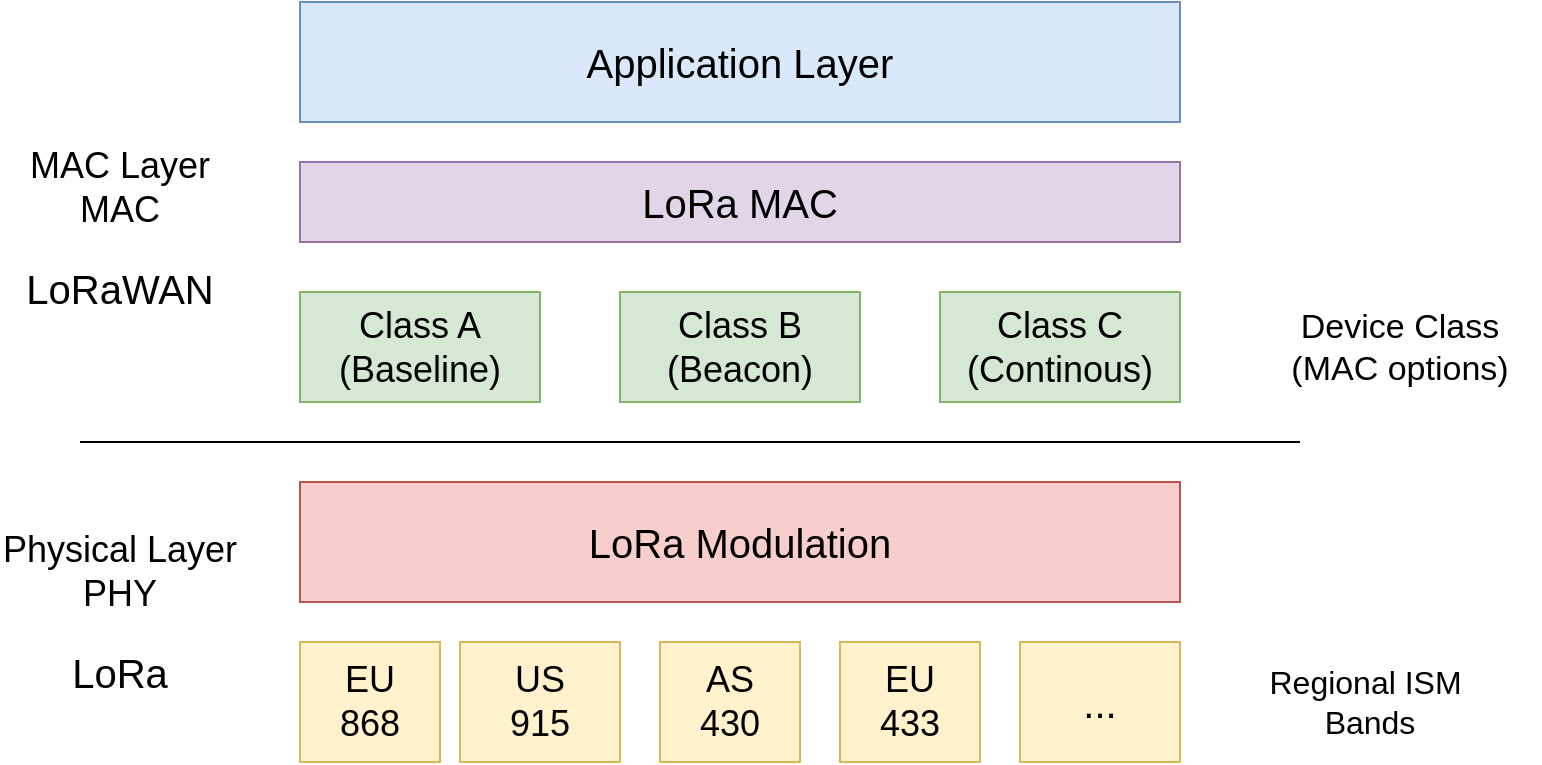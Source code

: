 <mxfile version="20.8.14" type="device"><diagram name="Page-1" id="bLJZ9ZpUIgCMgHYq2wru"><mxGraphModel dx="1274" dy="702" grid="1" gridSize="10" guides="1" tooltips="1" connect="1" arrows="1" fold="1" page="1" pageScale="1" pageWidth="1654" pageHeight="1169" math="0" shadow="0"><root><mxCell id="0"/><mxCell id="1" parent="0"/><mxCell id="auBa7GIM0ZFLDigBEHO2-1" value="&lt;font style=&quot;font-size: 20px;&quot;&gt;Application Layer&lt;/font&gt;" style="rounded=0;whiteSpace=wrap;html=1;fillColor=#dae8fc;strokeColor=#6c8ebf;" vertex="1" parent="1"><mxGeometry x="200" y="280" width="440" height="60" as="geometry"/></mxCell><mxCell id="auBa7GIM0ZFLDigBEHO2-2" value="&lt;font style=&quot;font-size: 20px;&quot;&gt;LoRa MAC &lt;/font&gt;" style="rounded=0;whiteSpace=wrap;html=1;fillColor=#e1d5e7;strokeColor=#9673a6;" vertex="1" parent="1"><mxGeometry x="200" y="360" width="440" height="40" as="geometry"/></mxCell><mxCell id="auBa7GIM0ZFLDigBEHO2-3" value="&lt;div style=&quot;font-size: 18px;&quot;&gt;&lt;font style=&quot;font-size: 18px;&quot;&gt;Class A&lt;/font&gt;&lt;/div&gt;&lt;div style=&quot;font-size: 18px;&quot;&gt;&lt;font style=&quot;font-size: 18px;&quot;&gt;(Baseline)&lt;br&gt;&lt;/font&gt;&lt;/div&gt;" style="rounded=0;whiteSpace=wrap;html=1;fillColor=#d5e8d4;strokeColor=#82b366;" vertex="1" parent="1"><mxGeometry x="200" y="425" width="120" height="55" as="geometry"/></mxCell><mxCell id="auBa7GIM0ZFLDigBEHO2-4" value="&lt;div style=&quot;font-size: 18px;&quot;&gt;&lt;font style=&quot;font-size: 18px;&quot;&gt;Class B&lt;/font&gt;&lt;/div&gt;&lt;div style=&quot;font-size: 18px;&quot;&gt;&lt;font style=&quot;font-size: 18px;&quot;&gt;(Beacon)&lt;br&gt;&lt;/font&gt;&lt;/div&gt;" style="rounded=0;whiteSpace=wrap;html=1;fillColor=#d5e8d4;strokeColor=#82b366;" vertex="1" parent="1"><mxGeometry x="360" y="425" width="120" height="55" as="geometry"/></mxCell><mxCell id="auBa7GIM0ZFLDigBEHO2-5" value="&lt;div style=&quot;font-size: 18px;&quot;&gt;&lt;font style=&quot;font-size: 18px;&quot;&gt;Class C&lt;/font&gt;&lt;/div&gt;&lt;div style=&quot;font-size: 18px;&quot;&gt;&lt;font style=&quot;font-size: 18px;&quot;&gt;(Continous)&lt;br&gt;&lt;/font&gt;&lt;/div&gt;" style="rounded=0;whiteSpace=wrap;html=1;fillColor=#d5e8d4;strokeColor=#82b366;" vertex="1" parent="1"><mxGeometry x="520" y="425" width="120" height="55" as="geometry"/></mxCell><mxCell id="auBa7GIM0ZFLDigBEHO2-6" value="&lt;font style=&quot;font-size: 20px;&quot;&gt;LoRa Modulation&lt;/font&gt;" style="rounded=0;whiteSpace=wrap;html=1;fillColor=#f8cecc;strokeColor=#b85450;" vertex="1" parent="1"><mxGeometry x="200" y="520" width="440" height="60" as="geometry"/></mxCell><mxCell id="auBa7GIM0ZFLDigBEHO2-7" value="" style="endArrow=none;html=1;rounded=0;" edge="1" parent="1"><mxGeometry width="50" height="50" relative="1" as="geometry"><mxPoint x="90" y="500" as="sourcePoint"/><mxPoint x="700" y="500" as="targetPoint"/></mxGeometry></mxCell><mxCell id="auBa7GIM0ZFLDigBEHO2-8" value="&lt;div style=&quot;font-size: 18px;&quot;&gt;&lt;font style=&quot;font-size: 18px;&quot;&gt;EU&lt;/font&gt;&lt;/div&gt;&lt;div style=&quot;font-size: 18px;&quot;&gt;&lt;font style=&quot;font-size: 18px;&quot;&gt;868&lt;br&gt;&lt;/font&gt;&lt;/div&gt;" style="rounded=0;whiteSpace=wrap;html=1;fillColor=#fff2cc;strokeColor=#d6b656;" vertex="1" parent="1"><mxGeometry x="200" y="600" width="70" height="60" as="geometry"/></mxCell><mxCell id="auBa7GIM0ZFLDigBEHO2-9" value="&lt;div style=&quot;font-size: 18px;&quot;&gt;&lt;font style=&quot;font-size: 18px;&quot;&gt;US&lt;/font&gt;&lt;/div&gt;&lt;div style=&quot;font-size: 18px;&quot;&gt;&lt;font style=&quot;font-size: 18px;&quot;&gt;915&lt;br&gt;&lt;/font&gt;&lt;/div&gt;" style="rounded=0;whiteSpace=wrap;html=1;fillColor=#fff2cc;strokeColor=#d6b656;" vertex="1" parent="1"><mxGeometry x="280" y="600" width="80" height="60" as="geometry"/></mxCell><mxCell id="auBa7GIM0ZFLDigBEHO2-10" value="&lt;div style=&quot;font-size: 18px;&quot;&gt;&lt;font style=&quot;font-size: 18px;&quot;&gt;AS&lt;br&gt;&lt;/font&gt;&lt;/div&gt;&lt;div style=&quot;font-size: 18px;&quot;&gt;&lt;font style=&quot;font-size: 18px;&quot;&gt;430&lt;br&gt;&lt;/font&gt;&lt;/div&gt;" style="rounded=0;whiteSpace=wrap;html=1;fillColor=#fff2cc;strokeColor=#d6b656;" vertex="1" parent="1"><mxGeometry x="380" y="600" width="70" height="60" as="geometry"/></mxCell><mxCell id="auBa7GIM0ZFLDigBEHO2-11" value="&lt;div style=&quot;font-size: 18px;&quot;&gt;&lt;font style=&quot;font-size: 18px;&quot;&gt;EU&lt;br&gt;&lt;/font&gt;&lt;/div&gt;&lt;div style=&quot;font-size: 18px;&quot;&gt;&lt;font style=&quot;font-size: 18px;&quot;&gt;433&lt;br&gt;&lt;/font&gt;&lt;/div&gt;" style="rounded=0;whiteSpace=wrap;html=1;fillColor=#fff2cc;strokeColor=#d6b656;" vertex="1" parent="1"><mxGeometry x="470" y="600" width="70" height="60" as="geometry"/></mxCell><mxCell id="auBa7GIM0ZFLDigBEHO2-12" value="&lt;font style=&quot;font-size: 20px;&quot;&gt;...&lt;/font&gt;" style="rounded=0;whiteSpace=wrap;html=1;fillColor=#fff2cc;strokeColor=#d6b656;" vertex="1" parent="1"><mxGeometry x="560" y="600" width="80" height="60" as="geometry"/></mxCell><mxCell id="auBa7GIM0ZFLDigBEHO2-13" value="&lt;div style=&quot;font-size: 18px;&quot;&gt;&lt;font style=&quot;font-size: 18px;&quot;&gt;MAC Layer&lt;/font&gt;&lt;/div&gt;&lt;div style=&quot;font-size: 18px;&quot;&gt;&lt;font style=&quot;font-size: 18px;&quot;&gt;MAC&lt;br&gt;&lt;/font&gt;&lt;/div&gt;" style="text;html=1;strokeColor=none;fillColor=none;align=center;verticalAlign=middle;whiteSpace=wrap;rounded=0;" vertex="1" parent="1"><mxGeometry x="50" y="345" width="120" height="55" as="geometry"/></mxCell><mxCell id="auBa7GIM0ZFLDigBEHO2-14" value="&lt;div style=&quot;font-size: 17px;&quot;&gt;&lt;font style=&quot;font-size: 17px;&quot;&gt;Device Class&lt;/font&gt;&lt;/div&gt;&lt;div style=&quot;font-size: 17px;&quot;&gt;&lt;font style=&quot;font-size: 17px;&quot;&gt;(MAC options)&lt;br&gt;&lt;/font&gt;&lt;/div&gt;" style="text;html=1;strokeColor=none;fillColor=none;align=center;verticalAlign=middle;whiteSpace=wrap;rounded=0;" vertex="1" parent="1"><mxGeometry x="680" y="437.5" width="140" height="30" as="geometry"/></mxCell><mxCell id="auBa7GIM0ZFLDigBEHO2-15" value="&lt;font style=&quot;font-size: 16px;&quot;&gt;Regional ISM&amp;nbsp; Bands&lt;/font&gt;" style="text;html=1;strokeColor=none;fillColor=none;align=center;verticalAlign=middle;whiteSpace=wrap;rounded=0;" vertex="1" parent="1"><mxGeometry x="680" y="615" width="110" height="30" as="geometry"/></mxCell><mxCell id="auBa7GIM0ZFLDigBEHO2-16" value="&lt;div style=&quot;font-size: 18px;&quot;&gt;&lt;font style=&quot;font-size: 18px;&quot;&gt;Physical Layer&lt;/font&gt;&lt;/div&gt;&lt;div style=&quot;font-size: 18px;&quot;&gt;&lt;font style=&quot;font-size: 18px;&quot;&gt;PHY&lt;br&gt;&lt;/font&gt;&lt;/div&gt;" style="text;html=1;strokeColor=none;fillColor=none;align=center;verticalAlign=middle;whiteSpace=wrap;rounded=0;" vertex="1" parent="1"><mxGeometry x="50" y="540" width="120" height="50" as="geometry"/></mxCell><mxCell id="auBa7GIM0ZFLDigBEHO2-17" value="LoRaWAN" style="text;html=1;strokeColor=none;fillColor=none;align=center;verticalAlign=middle;whiteSpace=wrap;rounded=0;fontSize=20;" vertex="1" parent="1"><mxGeometry x="80" y="407.5" width="60" height="30" as="geometry"/></mxCell><mxCell id="auBa7GIM0ZFLDigBEHO2-18" value="LoRa" style="text;html=1;strokeColor=none;fillColor=none;align=center;verticalAlign=middle;whiteSpace=wrap;rounded=0;fontSize=20;" vertex="1" parent="1"><mxGeometry x="80" y="600" width="60" height="30" as="geometry"/></mxCell></root></mxGraphModel></diagram></mxfile>